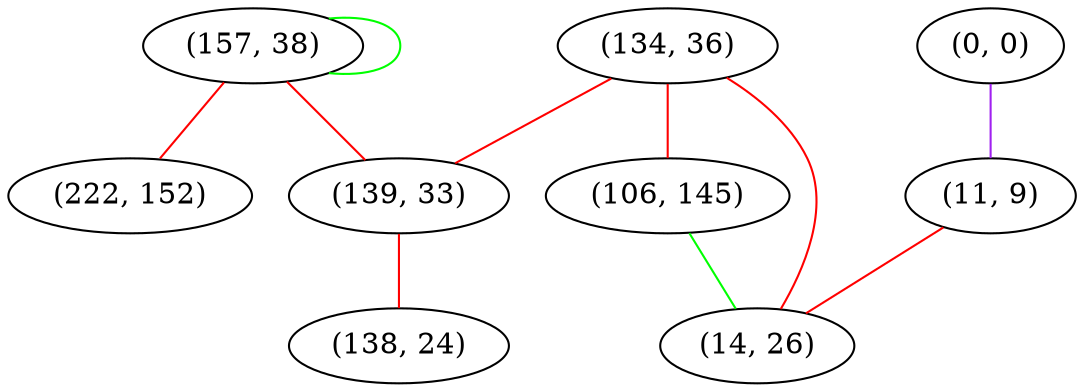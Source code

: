 graph "" {
"(157, 38)";
"(134, 36)";
"(0, 0)";
"(106, 145)";
"(139, 33)";
"(11, 9)";
"(138, 24)";
"(14, 26)";
"(222, 152)";
"(157, 38)" -- "(157, 38)"  [color=green, key=0, weight=2];
"(157, 38)" -- "(139, 33)"  [color=red, key=0, weight=1];
"(157, 38)" -- "(222, 152)"  [color=red, key=0, weight=1];
"(134, 36)" -- "(14, 26)"  [color=red, key=0, weight=1];
"(134, 36)" -- "(139, 33)"  [color=red, key=0, weight=1];
"(134, 36)" -- "(106, 145)"  [color=red, key=0, weight=1];
"(0, 0)" -- "(11, 9)"  [color=purple, key=0, weight=4];
"(106, 145)" -- "(14, 26)"  [color=green, key=0, weight=2];
"(139, 33)" -- "(138, 24)"  [color=red, key=0, weight=1];
"(11, 9)" -- "(14, 26)"  [color=red, key=0, weight=1];
}
